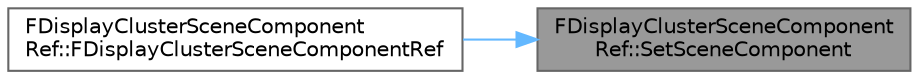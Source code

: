 digraph "FDisplayClusterSceneComponentRef::SetSceneComponent"
{
 // INTERACTIVE_SVG=YES
 // LATEX_PDF_SIZE
  bgcolor="transparent";
  edge [fontname=Helvetica,fontsize=10,labelfontname=Helvetica,labelfontsize=10];
  node [fontname=Helvetica,fontsize=10,shape=box,height=0.2,width=0.4];
  rankdir="RL";
  Node1 [id="Node000001",label="FDisplayClusterSceneComponent\lRef::SetSceneComponent",height=0.2,width=0.4,color="gray40", fillcolor="grey60", style="filled", fontcolor="black",tooltip=" "];
  Node1 -> Node2 [id="edge1_Node000001_Node000002",dir="back",color="steelblue1",style="solid",tooltip=" "];
  Node2 [id="Node000002",label="FDisplayClusterSceneComponent\lRef::FDisplayClusterSceneComponentRef",height=0.2,width=0.4,color="grey40", fillcolor="white", style="filled",URL="$d9/d84/classFDisplayClusterSceneComponentRef.html#af482cb795e06459ced1987810867822e",tooltip=" "];
}
